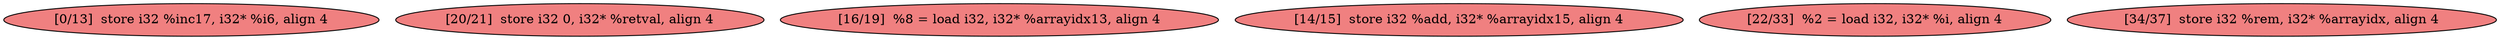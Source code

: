 
digraph G {


node43 [fillcolor=lightcoral,label="[0/13]  store i32 %inc17, i32* %i6, align 4",shape=ellipse,style=filled ]
node42 [fillcolor=lightcoral,label="[20/21]  store i32 0, i32* %retval, align 4",shape=ellipse,style=filled ]
node41 [fillcolor=lightcoral,label="[16/19]  %8 = load i32, i32* %arrayidx13, align 4",shape=ellipse,style=filled ]
node40 [fillcolor=lightcoral,label="[14/15]  store i32 %add, i32* %arrayidx15, align 4",shape=ellipse,style=filled ]
node38 [fillcolor=lightcoral,label="[22/33]  %2 = load i32, i32* %i, align 4",shape=ellipse,style=filled ]
node39 [fillcolor=lightcoral,label="[34/37]  store i32 %rem, i32* %arrayidx, align 4",shape=ellipse,style=filled ]



}
